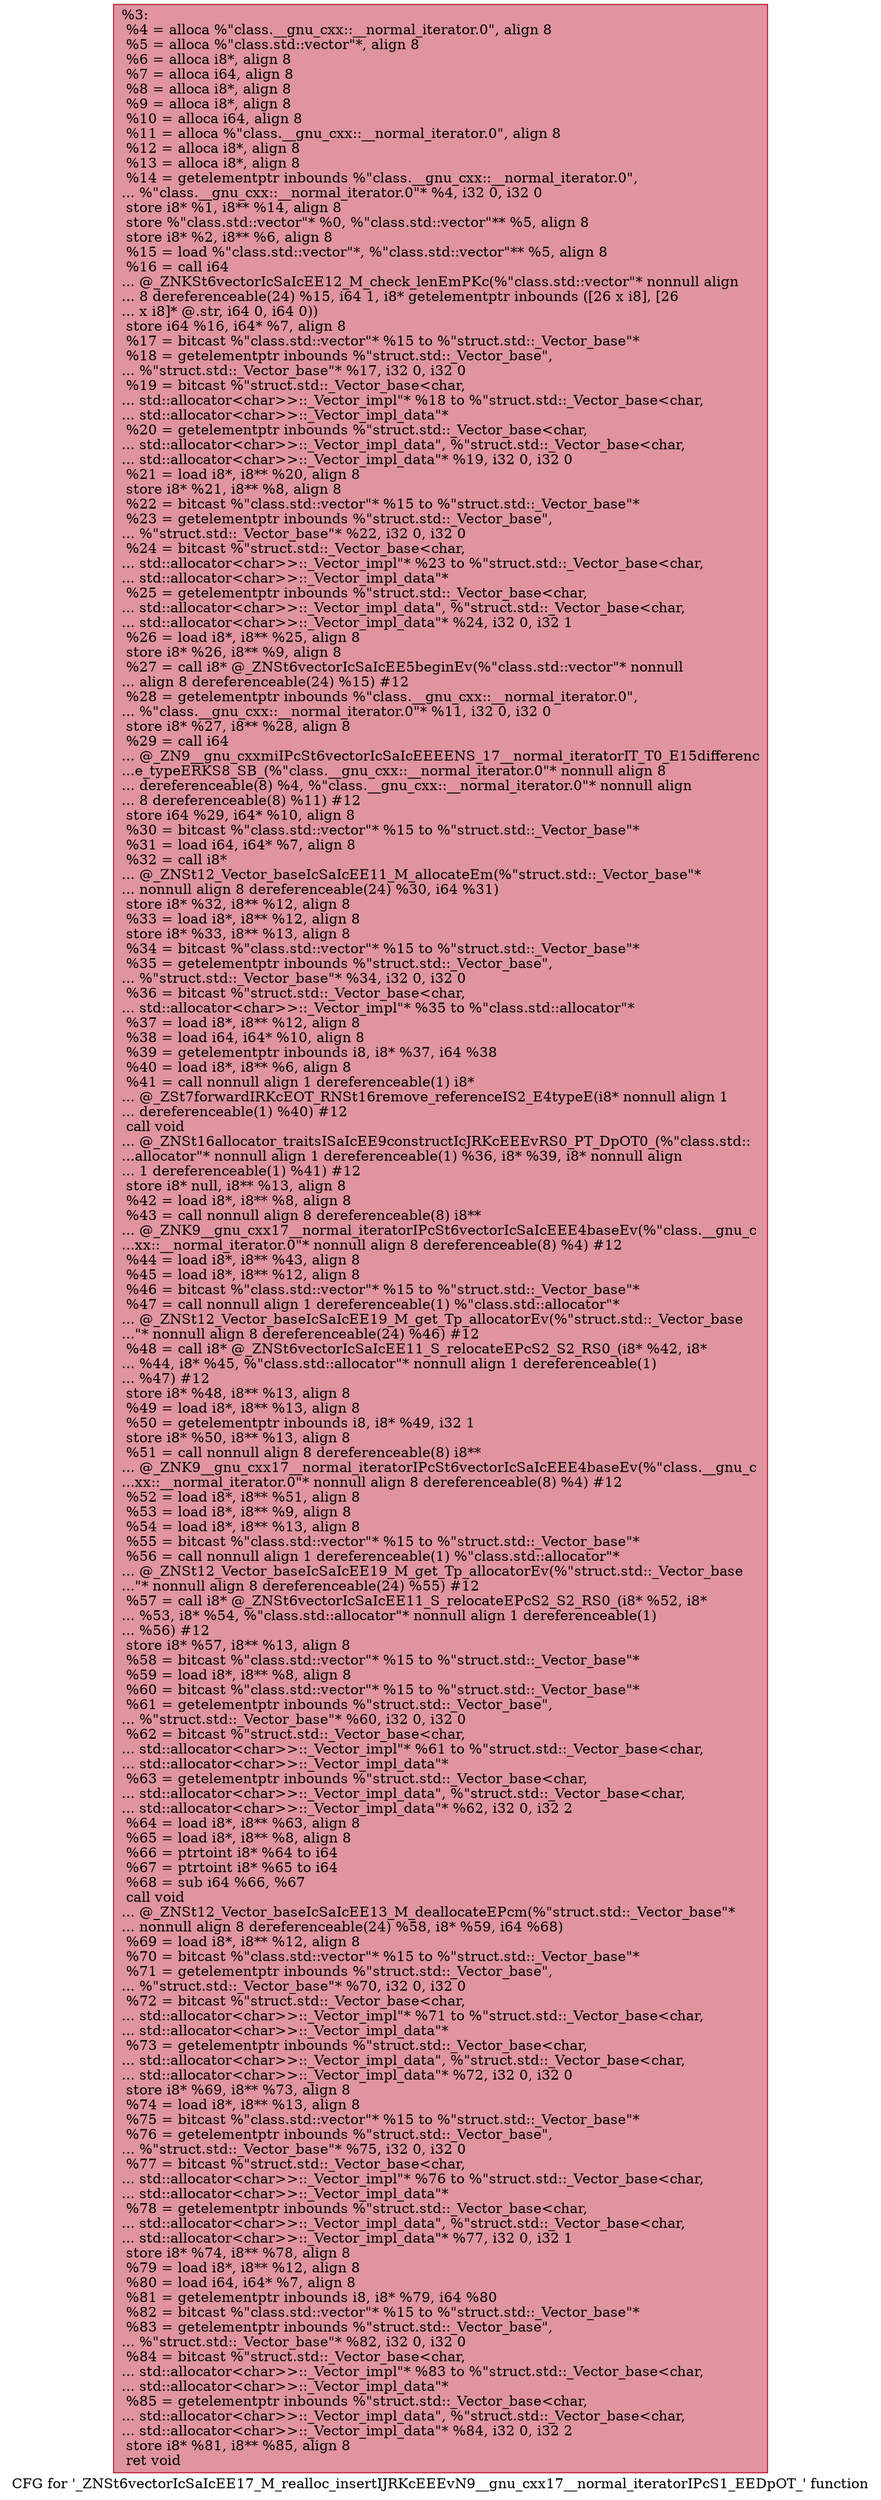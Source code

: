 digraph "CFG for '_ZNSt6vectorIcSaIcEE17_M_realloc_insertIJRKcEEEvN9__gnu_cxx17__normal_iteratorIPcS1_EEDpOT_' function" {
	label="CFG for '_ZNSt6vectorIcSaIcEE17_M_realloc_insertIJRKcEEEvN9__gnu_cxx17__normal_iteratorIPcS1_EEDpOT_' function";

	Node0x560255cc7e20 [shape=record,color="#b70d28ff", style=filled, fillcolor="#b70d2870",label="{%3:\l  %4 = alloca %\"class.__gnu_cxx::__normal_iterator.0\", align 8\l  %5 = alloca %\"class.std::vector\"*, align 8\l  %6 = alloca i8*, align 8\l  %7 = alloca i64, align 8\l  %8 = alloca i8*, align 8\l  %9 = alloca i8*, align 8\l  %10 = alloca i64, align 8\l  %11 = alloca %\"class.__gnu_cxx::__normal_iterator.0\", align 8\l  %12 = alloca i8*, align 8\l  %13 = alloca i8*, align 8\l  %14 = getelementptr inbounds %\"class.__gnu_cxx::__normal_iterator.0\",\l... %\"class.__gnu_cxx::__normal_iterator.0\"* %4, i32 0, i32 0\l  store i8* %1, i8** %14, align 8\l  store %\"class.std::vector\"* %0, %\"class.std::vector\"** %5, align 8\l  store i8* %2, i8** %6, align 8\l  %15 = load %\"class.std::vector\"*, %\"class.std::vector\"** %5, align 8\l  %16 = call i64\l... @_ZNKSt6vectorIcSaIcEE12_M_check_lenEmPKc(%\"class.std::vector\"* nonnull align\l... 8 dereferenceable(24) %15, i64 1, i8* getelementptr inbounds ([26 x i8], [26\l... x i8]* @.str, i64 0, i64 0))\l  store i64 %16, i64* %7, align 8\l  %17 = bitcast %\"class.std::vector\"* %15 to %\"struct.std::_Vector_base\"*\l  %18 = getelementptr inbounds %\"struct.std::_Vector_base\",\l... %\"struct.std::_Vector_base\"* %17, i32 0, i32 0\l  %19 = bitcast %\"struct.std::_Vector_base\<char,\l... std::allocator\<char\>\>::_Vector_impl\"* %18 to %\"struct.std::_Vector_base\<char,\l... std::allocator\<char\>\>::_Vector_impl_data\"*\l  %20 = getelementptr inbounds %\"struct.std::_Vector_base\<char,\l... std::allocator\<char\>\>::_Vector_impl_data\", %\"struct.std::_Vector_base\<char,\l... std::allocator\<char\>\>::_Vector_impl_data\"* %19, i32 0, i32 0\l  %21 = load i8*, i8** %20, align 8\l  store i8* %21, i8** %8, align 8\l  %22 = bitcast %\"class.std::vector\"* %15 to %\"struct.std::_Vector_base\"*\l  %23 = getelementptr inbounds %\"struct.std::_Vector_base\",\l... %\"struct.std::_Vector_base\"* %22, i32 0, i32 0\l  %24 = bitcast %\"struct.std::_Vector_base\<char,\l... std::allocator\<char\>\>::_Vector_impl\"* %23 to %\"struct.std::_Vector_base\<char,\l... std::allocator\<char\>\>::_Vector_impl_data\"*\l  %25 = getelementptr inbounds %\"struct.std::_Vector_base\<char,\l... std::allocator\<char\>\>::_Vector_impl_data\", %\"struct.std::_Vector_base\<char,\l... std::allocator\<char\>\>::_Vector_impl_data\"* %24, i32 0, i32 1\l  %26 = load i8*, i8** %25, align 8\l  store i8* %26, i8** %9, align 8\l  %27 = call i8* @_ZNSt6vectorIcSaIcEE5beginEv(%\"class.std::vector\"* nonnull\l... align 8 dereferenceable(24) %15) #12\l  %28 = getelementptr inbounds %\"class.__gnu_cxx::__normal_iterator.0\",\l... %\"class.__gnu_cxx::__normal_iterator.0\"* %11, i32 0, i32 0\l  store i8* %27, i8** %28, align 8\l  %29 = call i64\l... @_ZN9__gnu_cxxmiIPcSt6vectorIcSaIcEEEENS_17__normal_iteratorIT_T0_E15differenc\l...e_typeERKS8_SB_(%\"class.__gnu_cxx::__normal_iterator.0\"* nonnull align 8\l... dereferenceable(8) %4, %\"class.__gnu_cxx::__normal_iterator.0\"* nonnull align\l... 8 dereferenceable(8) %11) #12\l  store i64 %29, i64* %10, align 8\l  %30 = bitcast %\"class.std::vector\"* %15 to %\"struct.std::_Vector_base\"*\l  %31 = load i64, i64* %7, align 8\l  %32 = call i8*\l... @_ZNSt12_Vector_baseIcSaIcEE11_M_allocateEm(%\"struct.std::_Vector_base\"*\l... nonnull align 8 dereferenceable(24) %30, i64 %31)\l  store i8* %32, i8** %12, align 8\l  %33 = load i8*, i8** %12, align 8\l  store i8* %33, i8** %13, align 8\l  %34 = bitcast %\"class.std::vector\"* %15 to %\"struct.std::_Vector_base\"*\l  %35 = getelementptr inbounds %\"struct.std::_Vector_base\",\l... %\"struct.std::_Vector_base\"* %34, i32 0, i32 0\l  %36 = bitcast %\"struct.std::_Vector_base\<char,\l... std::allocator\<char\>\>::_Vector_impl\"* %35 to %\"class.std::allocator\"*\l  %37 = load i8*, i8** %12, align 8\l  %38 = load i64, i64* %10, align 8\l  %39 = getelementptr inbounds i8, i8* %37, i64 %38\l  %40 = load i8*, i8** %6, align 8\l  %41 = call nonnull align 1 dereferenceable(1) i8*\l... @_ZSt7forwardIRKcEOT_RNSt16remove_referenceIS2_E4typeE(i8* nonnull align 1\l... dereferenceable(1) %40) #12\l  call void\l... @_ZNSt16allocator_traitsISaIcEE9constructIcJRKcEEEvRS0_PT_DpOT0_(%\"class.std::\l...allocator\"* nonnull align 1 dereferenceable(1) %36, i8* %39, i8* nonnull align\l... 1 dereferenceable(1) %41) #12\l  store i8* null, i8** %13, align 8\l  %42 = load i8*, i8** %8, align 8\l  %43 = call nonnull align 8 dereferenceable(8) i8**\l... @_ZNK9__gnu_cxx17__normal_iteratorIPcSt6vectorIcSaIcEEE4baseEv(%\"class.__gnu_c\l...xx::__normal_iterator.0\"* nonnull align 8 dereferenceable(8) %4) #12\l  %44 = load i8*, i8** %43, align 8\l  %45 = load i8*, i8** %12, align 8\l  %46 = bitcast %\"class.std::vector\"* %15 to %\"struct.std::_Vector_base\"*\l  %47 = call nonnull align 1 dereferenceable(1) %\"class.std::allocator\"*\l... @_ZNSt12_Vector_baseIcSaIcEE19_M_get_Tp_allocatorEv(%\"struct.std::_Vector_base\l...\"* nonnull align 8 dereferenceable(24) %46) #12\l  %48 = call i8* @_ZNSt6vectorIcSaIcEE11_S_relocateEPcS2_S2_RS0_(i8* %42, i8*\l... %44, i8* %45, %\"class.std::allocator\"* nonnull align 1 dereferenceable(1)\l... %47) #12\l  store i8* %48, i8** %13, align 8\l  %49 = load i8*, i8** %13, align 8\l  %50 = getelementptr inbounds i8, i8* %49, i32 1\l  store i8* %50, i8** %13, align 8\l  %51 = call nonnull align 8 dereferenceable(8) i8**\l... @_ZNK9__gnu_cxx17__normal_iteratorIPcSt6vectorIcSaIcEEE4baseEv(%\"class.__gnu_c\l...xx::__normal_iterator.0\"* nonnull align 8 dereferenceable(8) %4) #12\l  %52 = load i8*, i8** %51, align 8\l  %53 = load i8*, i8** %9, align 8\l  %54 = load i8*, i8** %13, align 8\l  %55 = bitcast %\"class.std::vector\"* %15 to %\"struct.std::_Vector_base\"*\l  %56 = call nonnull align 1 dereferenceable(1) %\"class.std::allocator\"*\l... @_ZNSt12_Vector_baseIcSaIcEE19_M_get_Tp_allocatorEv(%\"struct.std::_Vector_base\l...\"* nonnull align 8 dereferenceable(24) %55) #12\l  %57 = call i8* @_ZNSt6vectorIcSaIcEE11_S_relocateEPcS2_S2_RS0_(i8* %52, i8*\l... %53, i8* %54, %\"class.std::allocator\"* nonnull align 1 dereferenceable(1)\l... %56) #12\l  store i8* %57, i8** %13, align 8\l  %58 = bitcast %\"class.std::vector\"* %15 to %\"struct.std::_Vector_base\"*\l  %59 = load i8*, i8** %8, align 8\l  %60 = bitcast %\"class.std::vector\"* %15 to %\"struct.std::_Vector_base\"*\l  %61 = getelementptr inbounds %\"struct.std::_Vector_base\",\l... %\"struct.std::_Vector_base\"* %60, i32 0, i32 0\l  %62 = bitcast %\"struct.std::_Vector_base\<char,\l... std::allocator\<char\>\>::_Vector_impl\"* %61 to %\"struct.std::_Vector_base\<char,\l... std::allocator\<char\>\>::_Vector_impl_data\"*\l  %63 = getelementptr inbounds %\"struct.std::_Vector_base\<char,\l... std::allocator\<char\>\>::_Vector_impl_data\", %\"struct.std::_Vector_base\<char,\l... std::allocator\<char\>\>::_Vector_impl_data\"* %62, i32 0, i32 2\l  %64 = load i8*, i8** %63, align 8\l  %65 = load i8*, i8** %8, align 8\l  %66 = ptrtoint i8* %64 to i64\l  %67 = ptrtoint i8* %65 to i64\l  %68 = sub i64 %66, %67\l  call void\l... @_ZNSt12_Vector_baseIcSaIcEE13_M_deallocateEPcm(%\"struct.std::_Vector_base\"*\l... nonnull align 8 dereferenceable(24) %58, i8* %59, i64 %68)\l  %69 = load i8*, i8** %12, align 8\l  %70 = bitcast %\"class.std::vector\"* %15 to %\"struct.std::_Vector_base\"*\l  %71 = getelementptr inbounds %\"struct.std::_Vector_base\",\l... %\"struct.std::_Vector_base\"* %70, i32 0, i32 0\l  %72 = bitcast %\"struct.std::_Vector_base\<char,\l... std::allocator\<char\>\>::_Vector_impl\"* %71 to %\"struct.std::_Vector_base\<char,\l... std::allocator\<char\>\>::_Vector_impl_data\"*\l  %73 = getelementptr inbounds %\"struct.std::_Vector_base\<char,\l... std::allocator\<char\>\>::_Vector_impl_data\", %\"struct.std::_Vector_base\<char,\l... std::allocator\<char\>\>::_Vector_impl_data\"* %72, i32 0, i32 0\l  store i8* %69, i8** %73, align 8\l  %74 = load i8*, i8** %13, align 8\l  %75 = bitcast %\"class.std::vector\"* %15 to %\"struct.std::_Vector_base\"*\l  %76 = getelementptr inbounds %\"struct.std::_Vector_base\",\l... %\"struct.std::_Vector_base\"* %75, i32 0, i32 0\l  %77 = bitcast %\"struct.std::_Vector_base\<char,\l... std::allocator\<char\>\>::_Vector_impl\"* %76 to %\"struct.std::_Vector_base\<char,\l... std::allocator\<char\>\>::_Vector_impl_data\"*\l  %78 = getelementptr inbounds %\"struct.std::_Vector_base\<char,\l... std::allocator\<char\>\>::_Vector_impl_data\", %\"struct.std::_Vector_base\<char,\l... std::allocator\<char\>\>::_Vector_impl_data\"* %77, i32 0, i32 1\l  store i8* %74, i8** %78, align 8\l  %79 = load i8*, i8** %12, align 8\l  %80 = load i64, i64* %7, align 8\l  %81 = getelementptr inbounds i8, i8* %79, i64 %80\l  %82 = bitcast %\"class.std::vector\"* %15 to %\"struct.std::_Vector_base\"*\l  %83 = getelementptr inbounds %\"struct.std::_Vector_base\",\l... %\"struct.std::_Vector_base\"* %82, i32 0, i32 0\l  %84 = bitcast %\"struct.std::_Vector_base\<char,\l... std::allocator\<char\>\>::_Vector_impl\"* %83 to %\"struct.std::_Vector_base\<char,\l... std::allocator\<char\>\>::_Vector_impl_data\"*\l  %85 = getelementptr inbounds %\"struct.std::_Vector_base\<char,\l... std::allocator\<char\>\>::_Vector_impl_data\", %\"struct.std::_Vector_base\<char,\l... std::allocator\<char\>\>::_Vector_impl_data\"* %84, i32 0, i32 2\l  store i8* %81, i8** %85, align 8\l  ret void\l}"];
}
